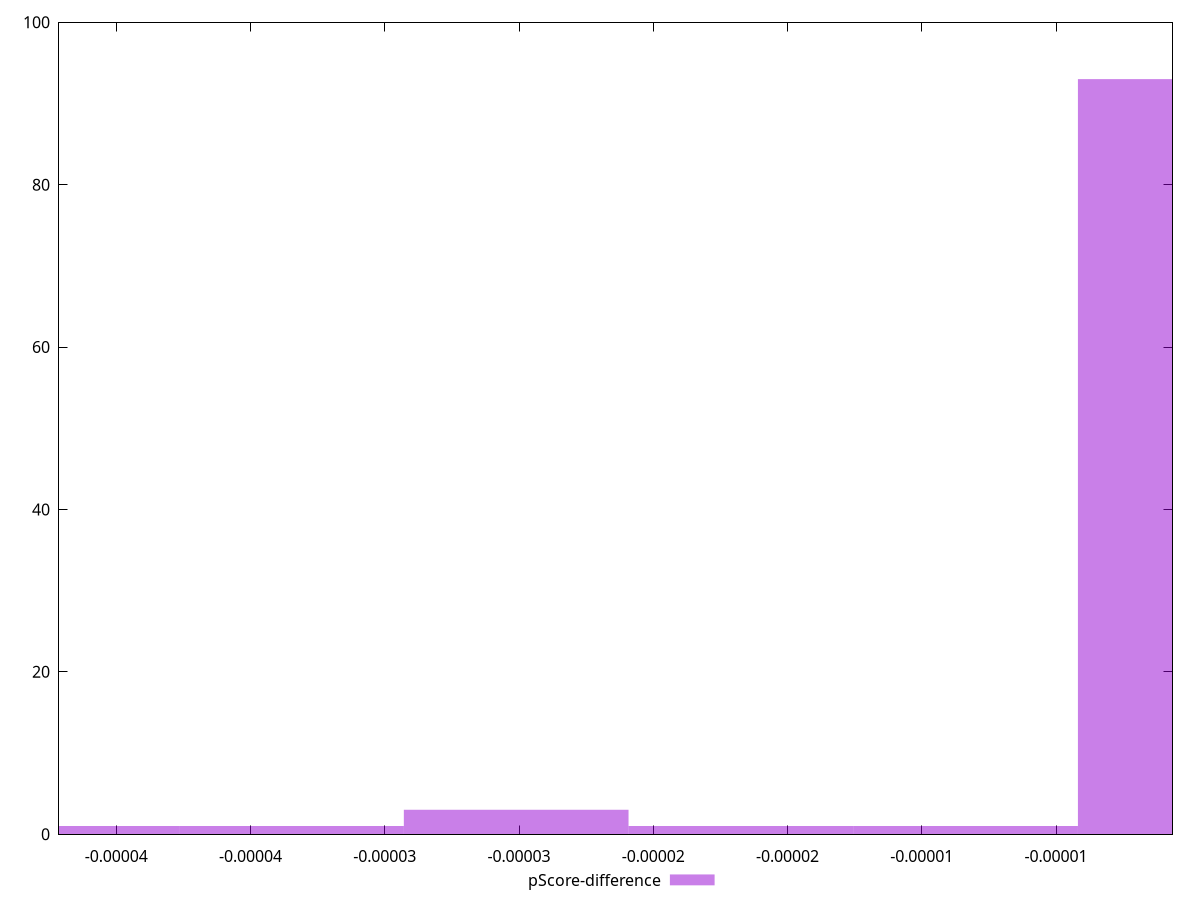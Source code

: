 reset

$pScoreDifference <<EOF
0 93
-0.00004184606756136053 1
-0.000008369213512272106 1
-0.00002510764053681632 3
-0.000033476854049088424 1
-0.000016738427024544212 1
EOF

set key outside below
set boxwidth 0.000008369213512272106
set xrange [-0.000042136483043075934:-6.619511143668433e-7]
set yrange [0:100]
set trange [0:100]
set style fill transparent solid 0.5 noborder
set terminal svg size 640, 490 enhanced background rgb 'white'
set output "report_00018_2021-02-10T15-25-16.877Z/estimated-input-latency/samples/pages/pScore-difference/histogram.svg"

plot $pScoreDifference title "pScore-difference" with boxes

reset
